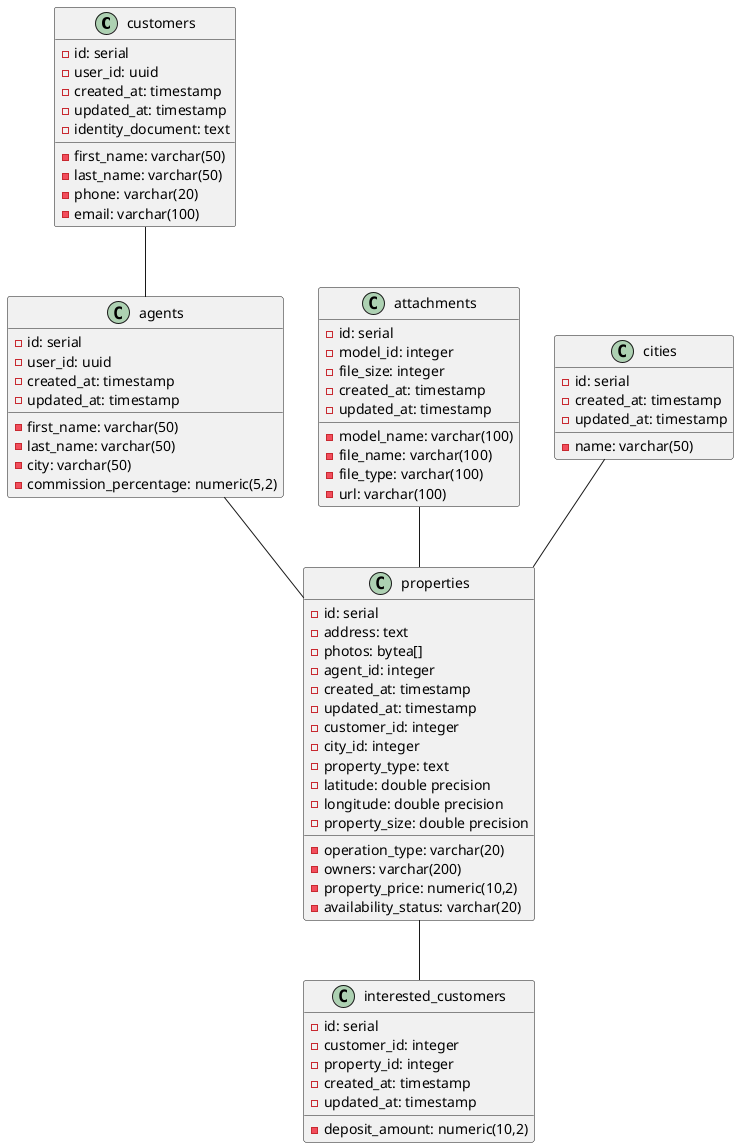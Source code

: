 @startuml

class customers {
    -id: serial
    -first_name: varchar(50)
    -last_name: varchar(50)
    -phone: varchar(20)
    -email: varchar(100)
    -user_id: uuid
    -created_at: timestamp
    -updated_at: timestamp
    -identity_document: text
}

class agents {
    -id: serial
    -first_name: varchar(50)
    -last_name: varchar(50)
    -city: varchar(50)
    -commission_percentage: numeric(5,2)
    -user_id: uuid
    -created_at: timestamp
    -updated_at: timestamp
}

class attachments {
    -id: serial
    -model_name: varchar(100)
    -model_id: integer
    -file_name: varchar(100)
    -file_type: varchar(100)
    -file_size: integer
    -url: varchar(100)
    -created_at: timestamp
    -updated_at: timestamp
}

class cities {
    -id: serial
    -name: varchar(50)
    -created_at: timestamp
    -updated_at: timestamp
}

class properties {
    -id: serial
    -operation_type: varchar(20)
    -address: text
    -photos: bytea[]
    -owners: varchar(200)
    -property_price: numeric(10,2)
    -availability_status: varchar(20)
    -agent_id: integer
    -created_at: timestamp
    -updated_at: timestamp
    -customer_id: integer
    -city_id: integer
    -property_type: text
    -latitude: double precision
    -longitude: double precision
    -property_size: double precision
}

class interested_customers {
    -id: serial
    -customer_id: integer
    -property_id: integer
    -deposit_amount: numeric(10,2)
    -created_at: timestamp
    -updated_at: timestamp
}

customers -- agents
agents -- properties
properties -- interested_customers
attachments -- properties
cities -- properties


@enduml
